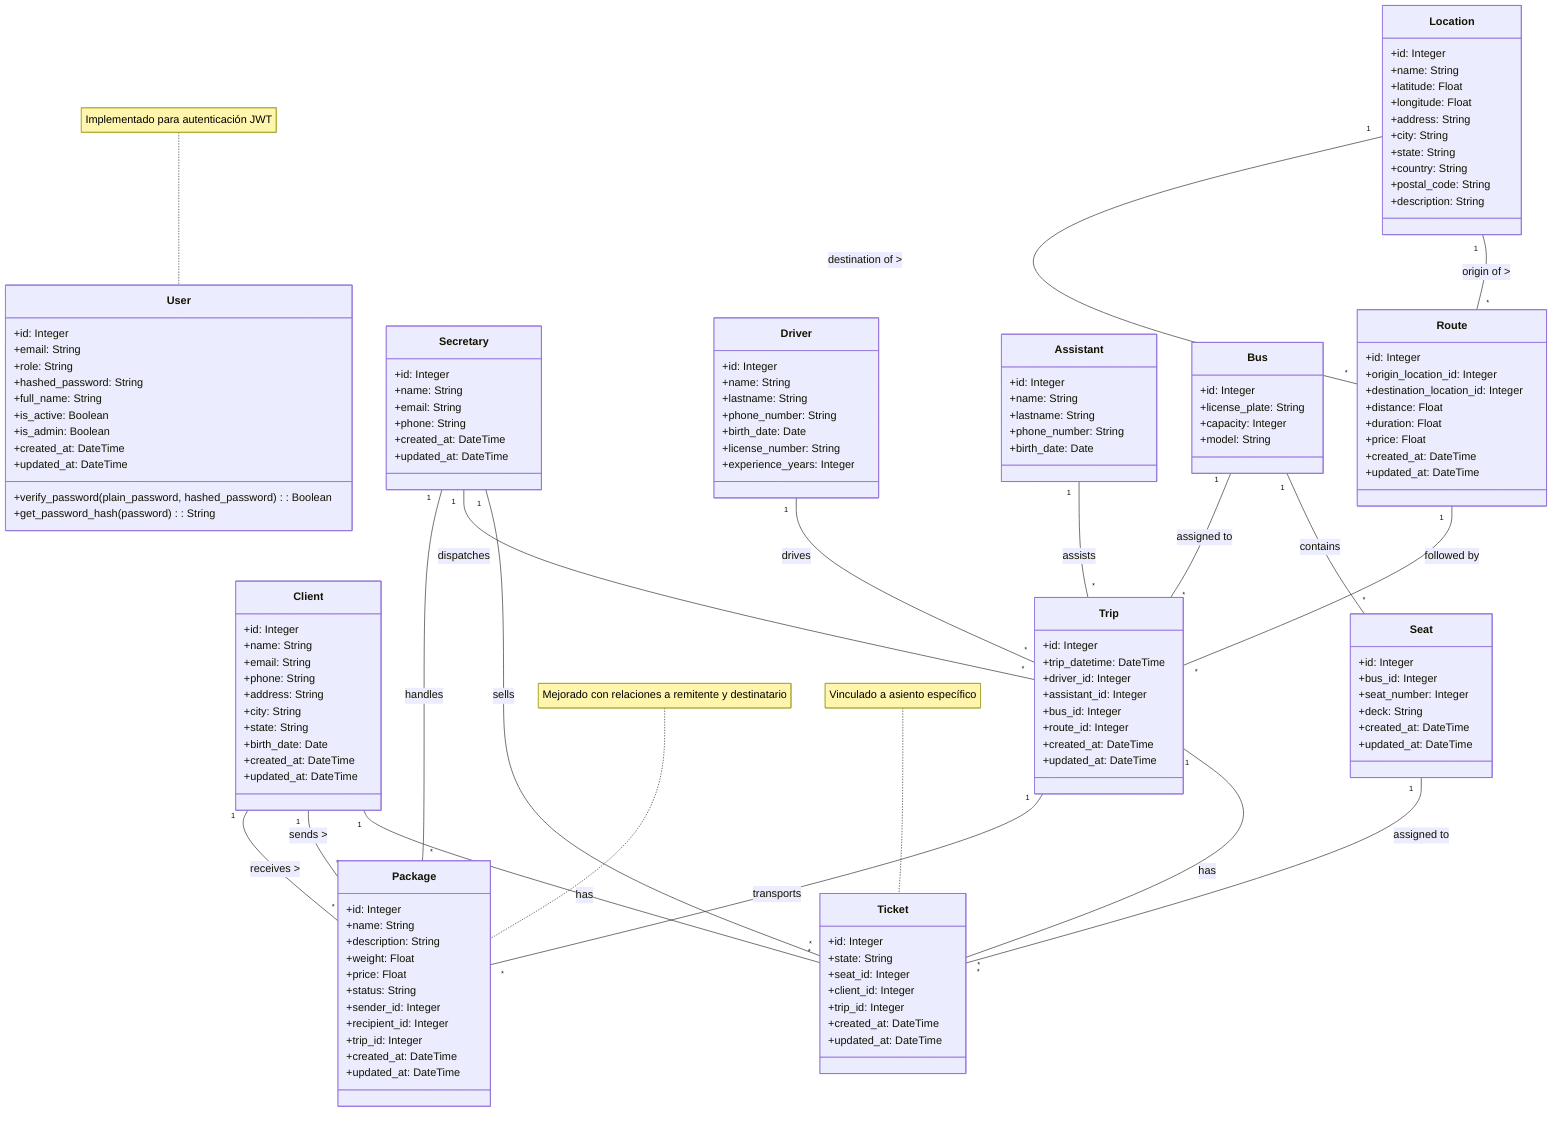classDiagram
    %% Entidades principales
    class User {
        +id: Integer
        +email: String
        +role: String
        +hashed_password: String
        +full_name: String
        +is_active: Boolean
        +is_admin: Boolean
        +created_at: DateTime
        +updated_at: DateTime
        +verify_password(plain_password, hashed_password): Boolean
        +get_password_hash(password): String
    }

    class Client {
        +id: Integer
        +name: String
        +email: String
        +phone: String
        +address: String
        +city: String
        +state: String
        +birth_date: Date
        +created_at: DateTime
        +updated_at: DateTime
    }

    class Secretary {
        +id: Integer
        +name: String
        +email: String
        +phone: String
        +created_at: DateTime
        +updated_at: DateTime
    }

    class Driver {
        +id: Integer
        +name: String
        +lastname: String
        +phone_number: String
        +birth_date: Date
        +license_number: String
        +experience_years: Integer
    }

    class Assistant {
        +id: Integer
        +name: String
        +lastname: String
        +phone_number: String
        +birth_date: Date
    }

    class Bus {
        +id: Integer
        +license_plate: String
        +capacity: Integer
        +model: String
    }

    class Seat {
        +id: Integer
        +bus_id: Integer
        +seat_number: Integer
        +deck: String
        +created_at: DateTime
        +updated_at: DateTime
    }

    class Location {
        +id: Integer
        +name: String
        +latitude: Float
        +longitude: Float
        +address: String
        +city: String
        +state: String
        +country: String
        +postal_code: String
        +description: String
    }

    class Route {
        +id: Integer
        +origin_location_id: Integer
        +destination_location_id: Integer
        +distance: Float
        +duration: Float
        +price: Float
        +created_at: DateTime
        +updated_at: DateTime
    }

    class Trip {
        +id: Integer
        +trip_datetime: DateTime
        +driver_id: Integer
        +assistant_id: Integer
        +bus_id: Integer
        +route_id: Integer
        +created_at: DateTime
        +updated_at: DateTime
    }

    class Ticket {
        +id: Integer
        +state: String
        +seat_id: Integer
        +client_id: Integer
        +trip_id: Integer
        +created_at: DateTime
        +updated_at: DateTime
    }

    class Package {
        +id: Integer
        +name: String
        +description: String
        +weight: Float
        +price: Float
        +status: String
        +sender_id: Integer
        +recipient_id: Integer
        +trip_id: Integer
        +created_at: DateTime
        +updated_at: DateTime
    }

    %% Relaciones
    Client "1" -- "*" Ticket : has
    Client "1" -- "*" Package : sends >
    Client "1" -- "*" Package : receives >
    
    Secretary "1" -- "*" Ticket : sells
    Secretary "1" -- "*" Trip : dispatches
    Secretary "1" -- "*" Package : handles
    
    Driver "1" -- "*" Trip : drives
    
    Assistant "1" -- "*" Trip : assists
    
    Bus "1" -- "*" Seat : contains
    Bus "1" -- "*" Trip : assigned to
    
    Seat "1" -- "*" Ticket : assigned to
    
    Location "1" -- "*" Route : origin of >
    Location "1" -- "*" Route : destination of >
    
    Route "1" -- "*" Trip : followed by
    
    Trip "1" -- "*" Ticket : has
    Trip "1" -- "*" Package : transports
    
    %% Notas
    note for User "Implementado para autenticación JWT"
    note for Package "Mejorado con relaciones a remitente y destinatario"
    note for Ticket "Vinculado a asiento específico"